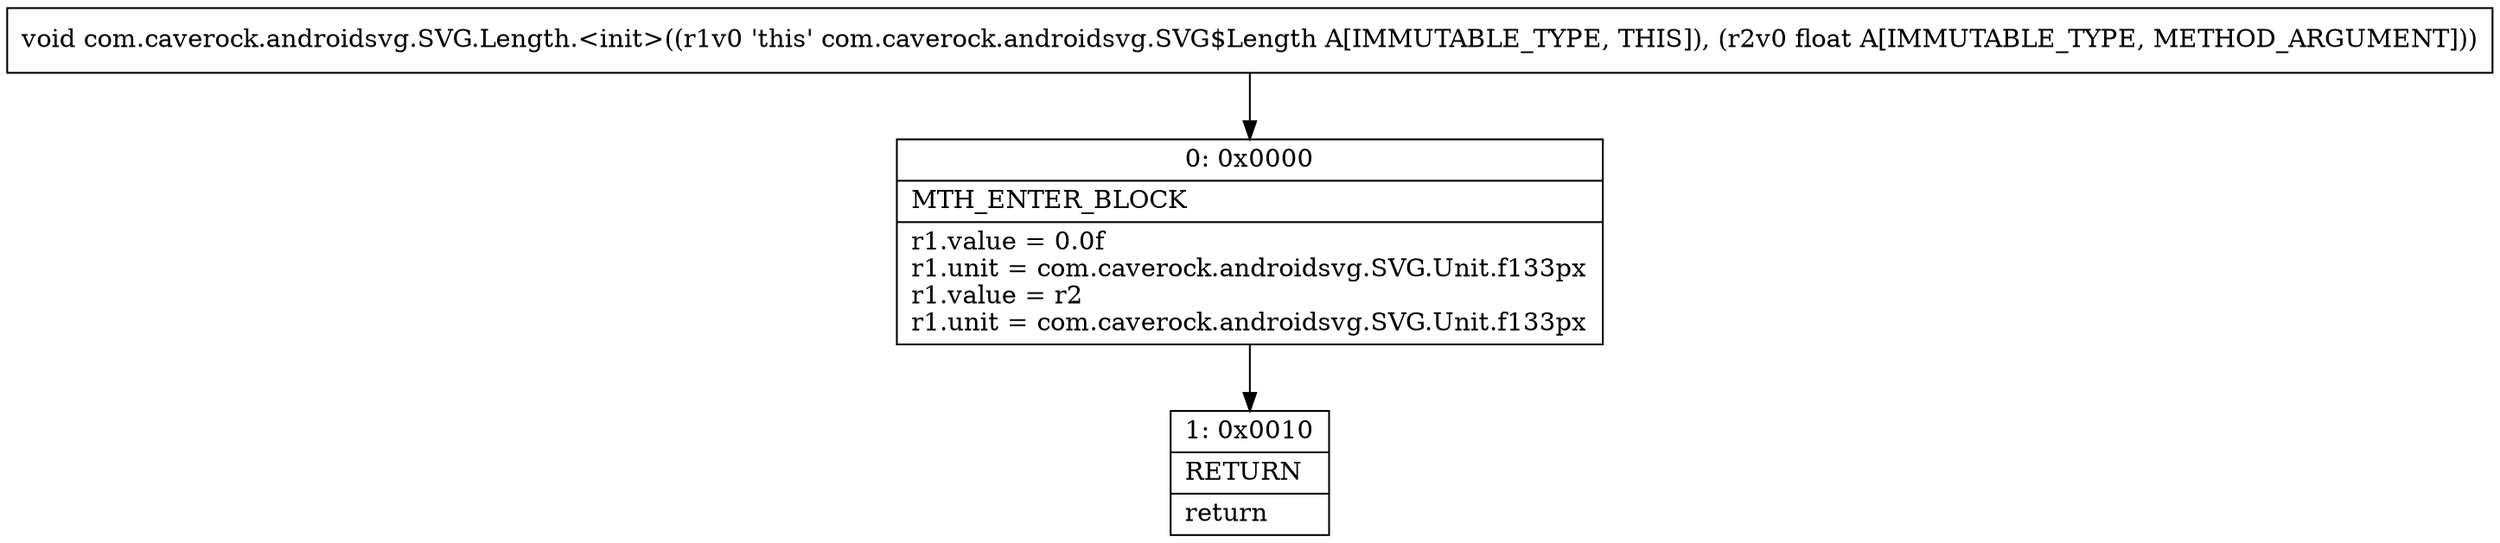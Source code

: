 digraph "CFG forcom.caverock.androidsvg.SVG.Length.\<init\>(F)V" {
Node_0 [shape=record,label="{0\:\ 0x0000|MTH_ENTER_BLOCK\l|r1.value = 0.0f\lr1.unit = com.caverock.androidsvg.SVG.Unit.f133px\lr1.value = r2\lr1.unit = com.caverock.androidsvg.SVG.Unit.f133px\l}"];
Node_1 [shape=record,label="{1\:\ 0x0010|RETURN\l|return\l}"];
MethodNode[shape=record,label="{void com.caverock.androidsvg.SVG.Length.\<init\>((r1v0 'this' com.caverock.androidsvg.SVG$Length A[IMMUTABLE_TYPE, THIS]), (r2v0 float A[IMMUTABLE_TYPE, METHOD_ARGUMENT])) }"];
MethodNode -> Node_0;
Node_0 -> Node_1;
}

